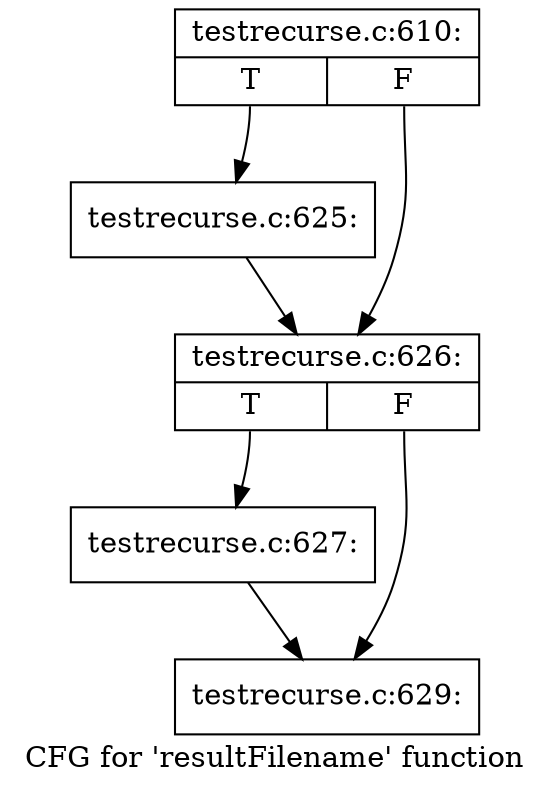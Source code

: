 digraph "CFG for 'resultFilename' function" {
	label="CFG for 'resultFilename' function";

	Node0x530add0 [shape=record,label="{testrecurse.c:610:|{<s0>T|<s1>F}}"];
	Node0x530add0:s0 -> Node0x5320560;
	Node0x530add0:s1 -> Node0x5320890;
	Node0x5320560 [shape=record,label="{testrecurse.c:625:}"];
	Node0x5320560 -> Node0x5320890;
	Node0x5320890 [shape=record,label="{testrecurse.c:626:|{<s0>T|<s1>F}}"];
	Node0x5320890:s0 -> Node0x5320cd0;
	Node0x5320890:s1 -> Node0x5320d20;
	Node0x5320cd0 [shape=record,label="{testrecurse.c:627:}"];
	Node0x5320cd0 -> Node0x5320d20;
	Node0x5320d20 [shape=record,label="{testrecurse.c:629:}"];
}
